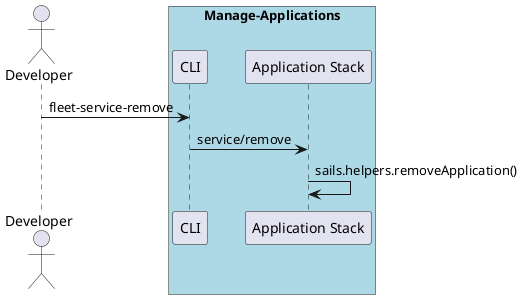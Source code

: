 @startuml
Actor "Developer" as A

box "Manage-Applications" #lightblue
participant "CLI" as S
A -> S : fleet-service-remove
participant "Application Stack" as AS
S -> AS : service/remove
AS -> AS : sails.helpers.removeApplication()
end box

@enduml
